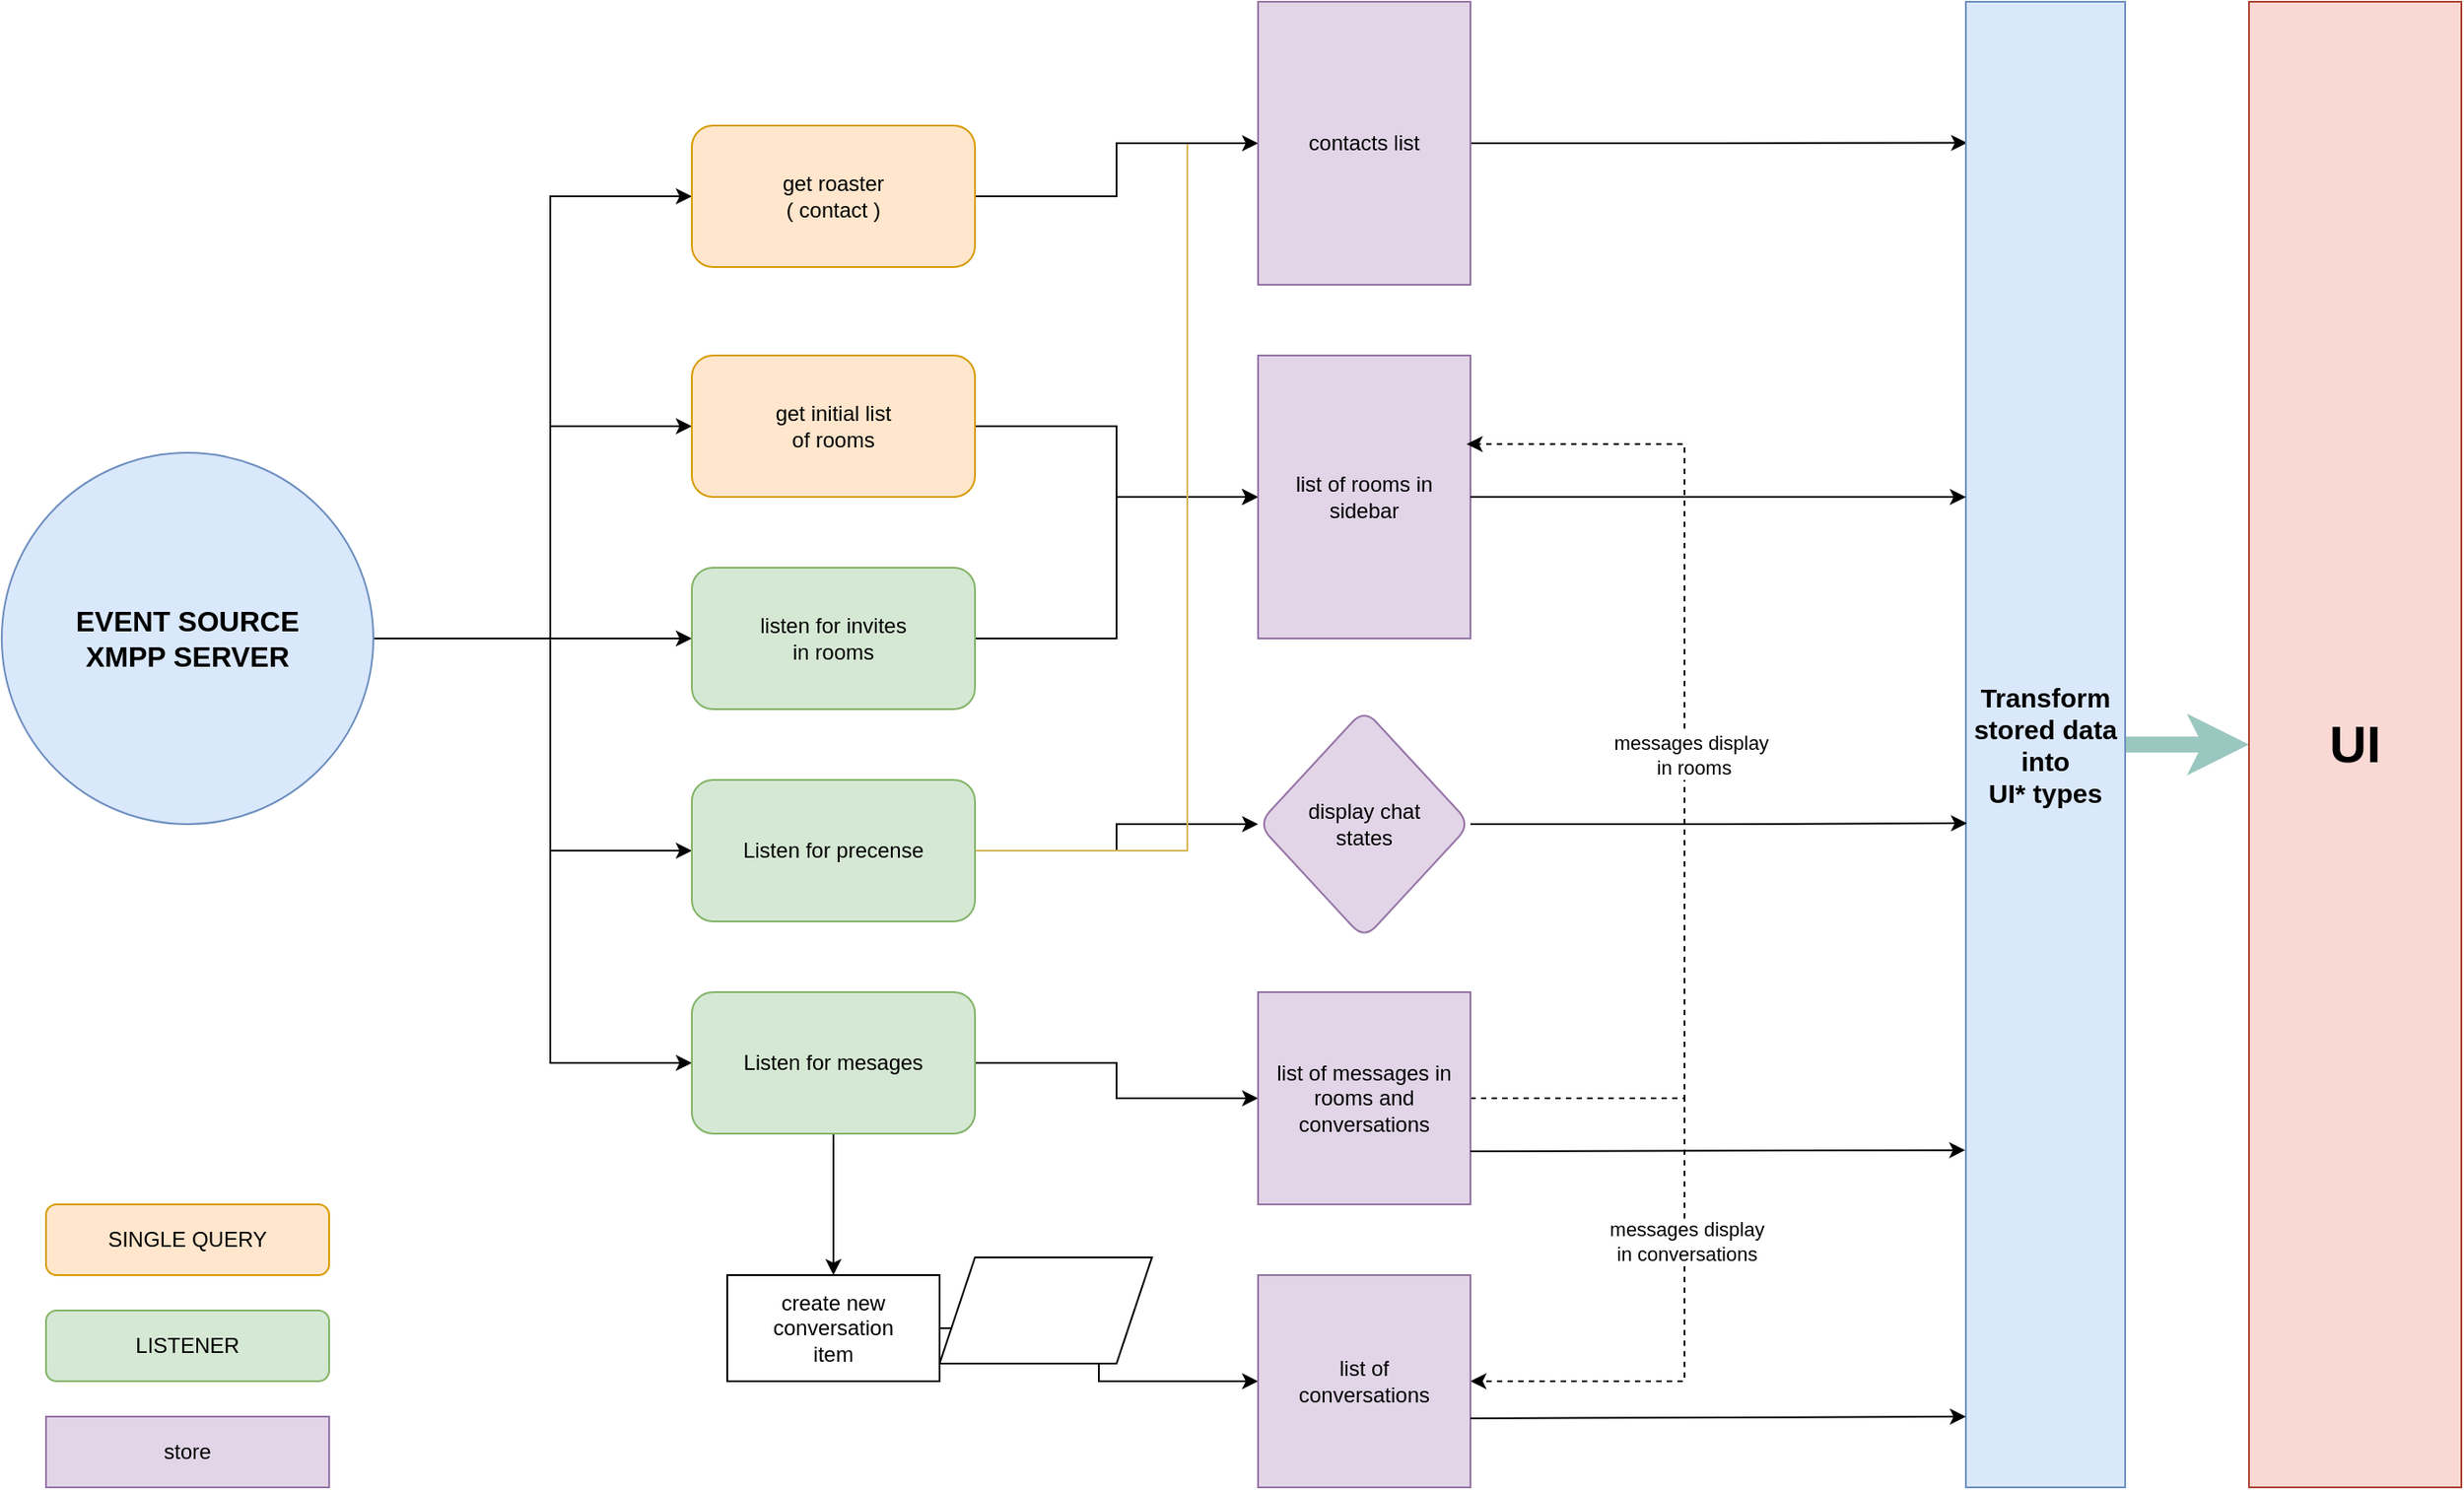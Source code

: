 <mxfile version="24.7.16">
  <diagram name="Page-1" id="h0Th_ZjDvessPpVJwmcM">
    <mxGraphModel dx="2899" dy="2196" grid="1" gridSize="10" guides="1" tooltips="1" connect="1" arrows="1" fold="1" page="1" pageScale="1" pageWidth="850" pageHeight="1100" math="0" shadow="0">
      <root>
        <mxCell id="0" />
        <mxCell id="1" parent="0" />
        <mxCell id="hbguQySl4ZeP06c_W2Cy-9" style="edgeStyle=orthogonalEdgeStyle;rounded=0;orthogonalLoop=1;jettySize=auto;html=1;entryX=0;entryY=0.5;entryDx=0;entryDy=0;" parent="1" source="hbguQySl4ZeP06c_W2Cy-1" target="hbguQySl4ZeP06c_W2Cy-5" edge="1">
          <mxGeometry relative="1" as="geometry" />
        </mxCell>
        <mxCell id="hbguQySl4ZeP06c_W2Cy-18" style="edgeStyle=orthogonalEdgeStyle;rounded=0;orthogonalLoop=1;jettySize=auto;html=1;entryX=0;entryY=0.5;entryDx=0;entryDy=0;" parent="1" source="hbguQySl4ZeP06c_W2Cy-1" target="hbguQySl4ZeP06c_W2Cy-17" edge="1">
          <mxGeometry relative="1" as="geometry">
            <mxPoint x="190" y="450" as="targetPoint" />
            <Array as="points">
              <mxPoint x="240" y="200" />
              <mxPoint x="240" y="440" />
            </Array>
          </mxGeometry>
        </mxCell>
        <mxCell id="hbguQySl4ZeP06c_W2Cy-19" style="edgeStyle=orthogonalEdgeStyle;rounded=0;orthogonalLoop=1;jettySize=auto;html=1;entryX=0;entryY=0.5;entryDx=0;entryDy=0;" parent="1" source="hbguQySl4ZeP06c_W2Cy-1" target="hbguQySl4ZeP06c_W2Cy-3" edge="1">
          <mxGeometry relative="1" as="geometry">
            <mxPoint x="320" y="80" as="targetPoint" />
            <Array as="points">
              <mxPoint x="240" y="200" />
              <mxPoint x="240" y="80" />
            </Array>
          </mxGeometry>
        </mxCell>
        <mxCell id="hbguQySl4ZeP06c_W2Cy-21" style="edgeStyle=orthogonalEdgeStyle;rounded=0;orthogonalLoop=1;jettySize=auto;html=1;entryX=0;entryY=0.5;entryDx=0;entryDy=0;" parent="1" source="hbguQySl4ZeP06c_W2Cy-1" target="hbguQySl4ZeP06c_W2Cy-16" edge="1">
          <mxGeometry relative="1" as="geometry">
            <mxPoint x="320" y="350" as="targetPoint" />
            <Array as="points">
              <mxPoint x="240" y="200" />
              <mxPoint x="240" y="320" />
            </Array>
          </mxGeometry>
        </mxCell>
        <mxCell id="hbguQySl4ZeP06c_W2Cy-32" style="edgeStyle=orthogonalEdgeStyle;rounded=0;orthogonalLoop=1;jettySize=auto;html=1;entryX=0;entryY=0.5;entryDx=0;entryDy=0;" parent="1" source="hbguQySl4ZeP06c_W2Cy-1" target="hbguQySl4ZeP06c_W2Cy-31" edge="1">
          <mxGeometry relative="1" as="geometry">
            <mxPoint x="140" y="-80" as="targetPoint" />
            <Array as="points">
              <mxPoint x="240" y="200" />
              <mxPoint x="240" y="-50" />
            </Array>
          </mxGeometry>
        </mxCell>
        <mxCell id="hbguQySl4ZeP06c_W2Cy-1" value="&lt;div style=&quot;font-size: 16px;&quot;&gt;&lt;font style=&quot;font-size: 16px;&quot;&gt;&lt;b&gt;EVENT SOURCE&lt;/b&gt;&lt;/font&gt;&lt;/div&gt;&lt;div style=&quot;font-size: 16px;&quot;&gt;&lt;font style=&quot;font-size: 16px;&quot;&gt;&lt;b&gt;&lt;font style=&quot;font-size: 16px;&quot;&gt;XMPP SERVER&lt;/font&gt;&lt;br&gt;&lt;/b&gt;&lt;/font&gt;&lt;/div&gt;" style="ellipse;whiteSpace=wrap;html=1;aspect=fixed;fillColor=#dae8fc;strokeColor=#6c8ebf;" parent="1" vertex="1">
          <mxGeometry x="-70" y="95" width="210" height="210" as="geometry" />
        </mxCell>
        <mxCell id="hbguQySl4ZeP06c_W2Cy-14" style="edgeStyle=orthogonalEdgeStyle;rounded=0;orthogonalLoop=1;jettySize=auto;html=1;entryX=0;entryY=0.5;entryDx=0;entryDy=0;" parent="1" source="hbguQySl4ZeP06c_W2Cy-3" target="hbguQySl4ZeP06c_W2Cy-13" edge="1">
          <mxGeometry relative="1" as="geometry">
            <Array as="points">
              <mxPoint x="560" y="80" />
              <mxPoint x="560" y="120" />
            </Array>
          </mxGeometry>
        </mxCell>
        <mxCell id="hbguQySl4ZeP06c_W2Cy-3" value="&lt;div&gt;get initial list&lt;/div&gt;&lt;div&gt;of rooms&lt;/div&gt;" style="rounded=1;whiteSpace=wrap;html=1;fillColor=#ffe6cc;strokeColor=#d79b00;" parent="1" vertex="1">
          <mxGeometry x="320" y="40" width="160" height="80" as="geometry" />
        </mxCell>
        <mxCell id="hbguQySl4ZeP06c_W2Cy-10" style="edgeStyle=orthogonalEdgeStyle;rounded=0;orthogonalLoop=1;jettySize=auto;html=1;entryX=0;entryY=0.5;entryDx=0;entryDy=0;" parent="1" source="hbguQySl4ZeP06c_W2Cy-5" target="hbguQySl4ZeP06c_W2Cy-13" edge="1">
          <mxGeometry relative="1" as="geometry">
            <mxPoint x="650" y="150" as="targetPoint" />
            <Array as="points">
              <mxPoint x="560" y="200" />
              <mxPoint x="560" y="120" />
            </Array>
          </mxGeometry>
        </mxCell>
        <mxCell id="hbguQySl4ZeP06c_W2Cy-5" value="&lt;div&gt;listen for invites&lt;/div&gt;&lt;div&gt;in rooms &lt;/div&gt;" style="rounded=1;whiteSpace=wrap;html=1;fillColor=#d5e8d4;strokeColor=#82b366;" parent="1" vertex="1">
          <mxGeometry x="320" y="160" width="160" height="80" as="geometry" />
        </mxCell>
        <mxCell id="hbguQySl4ZeP06c_W2Cy-13" value="&lt;div&gt;list of rooms in sidebar&lt;/div&gt;" style="rounded=0;whiteSpace=wrap;html=1;fillColor=#e1d5e7;strokeColor=#9673a6;" parent="1" vertex="1">
          <mxGeometry x="640" y="40" width="120" height="160" as="geometry" />
        </mxCell>
        <mxCell id="hbguQySl4ZeP06c_W2Cy-23" value="" style="edgeStyle=orthogonalEdgeStyle;rounded=0;orthogonalLoop=1;jettySize=auto;html=1;" parent="1" source="hbguQySl4ZeP06c_W2Cy-16" target="hbguQySl4ZeP06c_W2Cy-22" edge="1">
          <mxGeometry relative="1" as="geometry" />
        </mxCell>
        <mxCell id="hbguQySl4ZeP06c_W2Cy-45" style="edgeStyle=orthogonalEdgeStyle;rounded=0;orthogonalLoop=1;jettySize=auto;html=1;fillColor=#fff2cc;strokeColor=#d6b656;" parent="1" source="hbguQySl4ZeP06c_W2Cy-16" edge="1">
          <mxGeometry relative="1" as="geometry">
            <mxPoint x="680" y="-80" as="targetPoint" />
            <Array as="points">
              <mxPoint x="600" y="320" />
              <mxPoint x="600" y="-80" />
            </Array>
          </mxGeometry>
        </mxCell>
        <mxCell id="hbguQySl4ZeP06c_W2Cy-16" value="&lt;div&gt;Listen for precense&lt;/div&gt;" style="rounded=1;whiteSpace=wrap;html=1;fillColor=#d5e8d4;strokeColor=#82b366;" parent="1" vertex="1">
          <mxGeometry x="320" y="280" width="160" height="80" as="geometry" />
        </mxCell>
        <mxCell id="hbguQySl4ZeP06c_W2Cy-24" style="edgeStyle=orthogonalEdgeStyle;rounded=0;orthogonalLoop=1;jettySize=auto;html=1;entryX=0;entryY=0.5;entryDx=0;entryDy=0;" parent="1" source="hbguQySl4ZeP06c_W2Cy-17" target="hbguQySl4ZeP06c_W2Cy-20" edge="1">
          <mxGeometry relative="1" as="geometry" />
        </mxCell>
        <mxCell id="hbguQySl4ZeP06c_W2Cy-28" style="edgeStyle=orthogonalEdgeStyle;rounded=0;orthogonalLoop=1;jettySize=auto;html=1;entryX=0.5;entryY=0;entryDx=0;entryDy=0;" parent="1" source="hbguQySl4ZeP06c_W2Cy-17" target="hbguQySl4ZeP06c_W2Cy-26" edge="1">
          <mxGeometry relative="1" as="geometry">
            <mxPoint x="400" y="520" as="targetPoint" />
          </mxGeometry>
        </mxCell>
        <mxCell id="hbguQySl4ZeP06c_W2Cy-17" value="&lt;div&gt;Listen for mesages&lt;/div&gt;" style="rounded=1;whiteSpace=wrap;html=1;fillColor=#d5e8d4;strokeColor=#82b366;" parent="1" vertex="1">
          <mxGeometry x="320" y="400" width="160" height="80" as="geometry" />
        </mxCell>
        <mxCell id="hbguQySl4ZeP06c_W2Cy-36" style="edgeStyle=orthogonalEdgeStyle;rounded=0;orthogonalLoop=1;jettySize=auto;html=1;dashed=1;entryX=0.982;entryY=0.313;entryDx=0;entryDy=0;entryPerimeter=0;" parent="1" source="hbguQySl4ZeP06c_W2Cy-20" target="hbguQySl4ZeP06c_W2Cy-13" edge="1">
          <mxGeometry relative="1" as="geometry">
            <mxPoint x="800" y="70" as="targetPoint" />
            <Array as="points">
              <mxPoint x="881" y="460" />
              <mxPoint x="881" y="90" />
            </Array>
          </mxGeometry>
        </mxCell>
        <mxCell id="hbguQySl4ZeP06c_W2Cy-37" value="&lt;div&gt;messages display&amp;nbsp;&lt;/div&gt;&lt;div&gt;in rooms&lt;/div&gt;" style="edgeLabel;html=1;align=center;verticalAlign=middle;resizable=0;points=[];" parent="hbguQySl4ZeP06c_W2Cy-36" vertex="1" connectable="0">
          <mxGeometry x="-0.054" y="-5" relative="1" as="geometry">
            <mxPoint y="-25" as="offset" />
          </mxGeometry>
        </mxCell>
        <mxCell id="hbguQySl4ZeP06c_W2Cy-38" style="edgeStyle=orthogonalEdgeStyle;rounded=0;orthogonalLoop=1;jettySize=auto;html=1;entryX=1;entryY=0.5;entryDx=0;entryDy=0;dashed=1;" parent="1" source="hbguQySl4ZeP06c_W2Cy-20" target="hbguQySl4ZeP06c_W2Cy-29" edge="1">
          <mxGeometry relative="1" as="geometry">
            <mxPoint x="880" y="610" as="targetPoint" />
            <Array as="points">
              <mxPoint x="881" y="460" />
              <mxPoint x="881" y="620" />
            </Array>
          </mxGeometry>
        </mxCell>
        <mxCell id="hbguQySl4ZeP06c_W2Cy-41" value="&lt;div&gt;messages display&lt;/div&gt;&lt;div&gt;in conversations&lt;br&gt;&lt;/div&gt;" style="edgeLabel;html=1;align=center;verticalAlign=middle;resizable=0;points=[];" parent="hbguQySl4ZeP06c_W2Cy-38" vertex="1" connectable="0">
          <mxGeometry x="0.027" y="1" relative="1" as="geometry">
            <mxPoint y="-5" as="offset" />
          </mxGeometry>
        </mxCell>
        <mxCell id="hbguQySl4ZeP06c_W2Cy-20" value="&lt;div&gt;list of messages in rooms and conversations&lt;/div&gt;" style="rounded=0;whiteSpace=wrap;html=1;fillColor=#e1d5e7;strokeColor=#9673a6;" parent="1" vertex="1">
          <mxGeometry x="640" y="400" width="120" height="120" as="geometry" />
        </mxCell>
        <mxCell id="hbguQySl4ZeP06c_W2Cy-22" value="&lt;div&gt;display chat&lt;/div&gt;&lt;div&gt;states&lt;/div&gt;" style="rhombus;whiteSpace=wrap;html=1;fillColor=#e1d5e7;strokeColor=#9673a6;rounded=1;" parent="1" vertex="1">
          <mxGeometry x="640" y="240" width="120" height="130" as="geometry" />
        </mxCell>
        <mxCell id="hbguQySl4ZeP06c_W2Cy-30" style="edgeStyle=orthogonalEdgeStyle;rounded=0;orthogonalLoop=1;jettySize=auto;html=1;entryX=0;entryY=0.5;entryDx=0;entryDy=0;" parent="1" source="hbguQySl4ZeP06c_W2Cy-26" target="hbguQySl4ZeP06c_W2Cy-29" edge="1">
          <mxGeometry relative="1" as="geometry" />
        </mxCell>
        <mxCell id="hbguQySl4ZeP06c_W2Cy-26" value="&lt;div&gt;create new conversation&lt;/div&gt;&lt;div&gt;item&lt;br&gt;&lt;/div&gt;" style="whiteSpace=wrap;html=1;" parent="1" vertex="1">
          <mxGeometry x="340" y="560" width="120" height="60" as="geometry" />
        </mxCell>
        <mxCell id="hbguQySl4ZeP06c_W2Cy-29" value="&lt;div&gt;list of&lt;/div&gt;&lt;div&gt;conversations&lt;br&gt;&lt;/div&gt;" style="rounded=0;whiteSpace=wrap;html=1;fillColor=#e1d5e7;strokeColor=#9673a6;" parent="1" vertex="1">
          <mxGeometry x="640" y="560" width="120" height="120" as="geometry" />
        </mxCell>
        <mxCell id="hbguQySl4ZeP06c_W2Cy-34" style="edgeStyle=orthogonalEdgeStyle;rounded=0;orthogonalLoop=1;jettySize=auto;html=1;entryX=0;entryY=0.5;entryDx=0;entryDy=0;" parent="1" source="hbguQySl4ZeP06c_W2Cy-31" target="hbguQySl4ZeP06c_W2Cy-33" edge="1">
          <mxGeometry relative="1" as="geometry" />
        </mxCell>
        <mxCell id="hbguQySl4ZeP06c_W2Cy-31" value="&lt;div&gt;get roaster&lt;/div&gt;&lt;div&gt;( contact )&lt;br&gt;&lt;/div&gt;" style="rounded=1;whiteSpace=wrap;html=1;fillColor=#ffe6cc;strokeColor=#d79b00;" parent="1" vertex="1">
          <mxGeometry x="320" y="-90" width="160" height="80" as="geometry" />
        </mxCell>
        <mxCell id="qiYCARRejmWUSkqQWWpP-8" style="edgeStyle=orthogonalEdgeStyle;rounded=0;orthogonalLoop=1;jettySize=auto;html=1;entryX=0.008;entryY=0.095;entryDx=0;entryDy=0;entryPerimeter=0;" edge="1" parent="1" source="hbguQySl4ZeP06c_W2Cy-33" target="qiYCARRejmWUSkqQWWpP-5">
          <mxGeometry relative="1" as="geometry">
            <mxPoint x="1030" y="-80" as="targetPoint" />
          </mxGeometry>
        </mxCell>
        <mxCell id="hbguQySl4ZeP06c_W2Cy-33" value="&lt;div&gt;contacts list&lt;/div&gt;" style="rounded=0;whiteSpace=wrap;html=1;fillColor=#e1d5e7;strokeColor=#9673a6;" parent="1" vertex="1">
          <mxGeometry x="640" y="-160" width="120" height="160" as="geometry" />
        </mxCell>
        <mxCell id="hbguQySl4ZeP06c_W2Cy-42" value="SINGLE QUERY" style="rounded=1;whiteSpace=wrap;html=1;fillColor=#ffe6cc;strokeColor=#d79b00;" parent="1" vertex="1">
          <mxGeometry x="-45" y="520" width="160" height="40" as="geometry" />
        </mxCell>
        <mxCell id="hbguQySl4ZeP06c_W2Cy-43" value="LISTENER" style="rounded=1;whiteSpace=wrap;html=1;fillColor=#d5e8d4;strokeColor=#82b366;" parent="1" vertex="1">
          <mxGeometry x="-45" y="580" width="160" height="40" as="geometry" />
        </mxCell>
        <mxCell id="hbguQySl4ZeP06c_W2Cy-44" value="store" style="rounded=0;whiteSpace=wrap;html=1;fillColor=#e1d5e7;strokeColor=#9673a6;" parent="1" vertex="1">
          <mxGeometry x="-45" y="640" width="160" height="40" as="geometry" />
        </mxCell>
        <mxCell id="qiYCARRejmWUSkqQWWpP-1" value="" style="shape=parallelogram;perimeter=parallelogramPerimeter;whiteSpace=wrap;html=1;fixedSize=1;" vertex="1" parent="1">
          <mxGeometry x="460" y="550" width="120" height="60" as="geometry" />
        </mxCell>
        <mxCell id="qiYCARRejmWUSkqQWWpP-12" style="edgeStyle=orthogonalEdgeStyle;rounded=0;orthogonalLoop=1;jettySize=auto;html=1;strokeWidth=9;fillColor=#ffcccc;strokeColor=#9AC7BF;" edge="1" parent="1" source="qiYCARRejmWUSkqQWWpP-5" target="qiYCARRejmWUSkqQWWpP-11">
          <mxGeometry relative="1" as="geometry" />
        </mxCell>
        <mxCell id="qiYCARRejmWUSkqQWWpP-5" value="&lt;div style=&quot;font-size: 15px;&quot;&gt;&lt;font style=&quot;font-size: 15px;&quot;&gt;&lt;b&gt;Transform&lt;/b&gt;&lt;/font&gt;&lt;/div&gt;&lt;div style=&quot;font-size: 15px;&quot;&gt;&lt;font style=&quot;font-size: 15px;&quot;&gt;&lt;b&gt;stored data&lt;/b&gt;&lt;/font&gt;&lt;/div&gt;&lt;div style=&quot;font-size: 15px;&quot;&gt;&lt;font style=&quot;font-size: 15px;&quot;&gt;&lt;b&gt;into&lt;/b&gt;&lt;/font&gt;&lt;/div&gt;&lt;div style=&quot;font-size: 15px;&quot;&gt;&lt;font style=&quot;font-size: 15px;&quot;&gt;&lt;b&gt;&lt;font style=&quot;font-size: 15px;&quot;&gt;UI* types&lt;/font&gt;&lt;br&gt;&lt;/b&gt;&lt;/font&gt;&lt;/div&gt;" style="rounded=0;whiteSpace=wrap;html=1;fillColor=#dae8fc;strokeColor=#6c8ebf;" vertex="1" parent="1">
          <mxGeometry x="1040" y="-160" width="90" height="840" as="geometry" />
        </mxCell>
        <mxCell id="qiYCARRejmWUSkqQWWpP-6" style="edgeStyle=orthogonalEdgeStyle;rounded=0;orthogonalLoop=1;jettySize=auto;html=1;entryX=0.007;entryY=0.553;entryDx=0;entryDy=0;entryPerimeter=0;" edge="1" parent="1" source="hbguQySl4ZeP06c_W2Cy-22" target="qiYCARRejmWUSkqQWWpP-5">
          <mxGeometry relative="1" as="geometry" />
        </mxCell>
        <mxCell id="qiYCARRejmWUSkqQWWpP-7" style="edgeStyle=orthogonalEdgeStyle;rounded=0;orthogonalLoop=1;jettySize=auto;html=1;" edge="1" parent="1" source="hbguQySl4ZeP06c_W2Cy-13">
          <mxGeometry relative="1" as="geometry">
            <mxPoint x="1040" y="120" as="targetPoint" />
            <Array as="points">
              <mxPoint x="900" y="120" />
            </Array>
          </mxGeometry>
        </mxCell>
        <mxCell id="qiYCARRejmWUSkqQWWpP-9" value="" style="endArrow=classic;html=1;rounded=0;entryX=-0.004;entryY=0.773;entryDx=0;entryDy=0;entryPerimeter=0;exitX=1;exitY=0.75;exitDx=0;exitDy=0;" edge="1" parent="1" source="hbguQySl4ZeP06c_W2Cy-20" target="qiYCARRejmWUSkqQWWpP-5">
          <mxGeometry width="50" height="50" relative="1" as="geometry">
            <mxPoint x="860" y="490" as="sourcePoint" />
            <mxPoint x="910" y="440" as="targetPoint" />
          </mxGeometry>
        </mxCell>
        <mxCell id="qiYCARRejmWUSkqQWWpP-10" value="" style="endArrow=classic;html=1;rounded=0;entryX=-0.004;entryY=0.773;entryDx=0;entryDy=0;entryPerimeter=0;exitX=1;exitY=0.75;exitDx=0;exitDy=0;" edge="1" parent="1">
          <mxGeometry width="50" height="50" relative="1" as="geometry">
            <mxPoint x="760" y="641" as="sourcePoint" />
            <mxPoint x="1040" y="640" as="targetPoint" />
          </mxGeometry>
        </mxCell>
        <mxCell id="qiYCARRejmWUSkqQWWpP-11" value="&lt;font size=&quot;1&quot;&gt;&lt;b&gt;&lt;font style=&quot;font-size: 29px;&quot;&gt;UI&lt;/font&gt;&lt;/b&gt;&lt;/font&gt;" style="rounded=0;whiteSpace=wrap;html=1;fillColor=#fad9d5;strokeColor=#ae4132;" vertex="1" parent="1">
          <mxGeometry x="1200" y="-160" width="120" height="840" as="geometry" />
        </mxCell>
      </root>
    </mxGraphModel>
  </diagram>
</mxfile>
